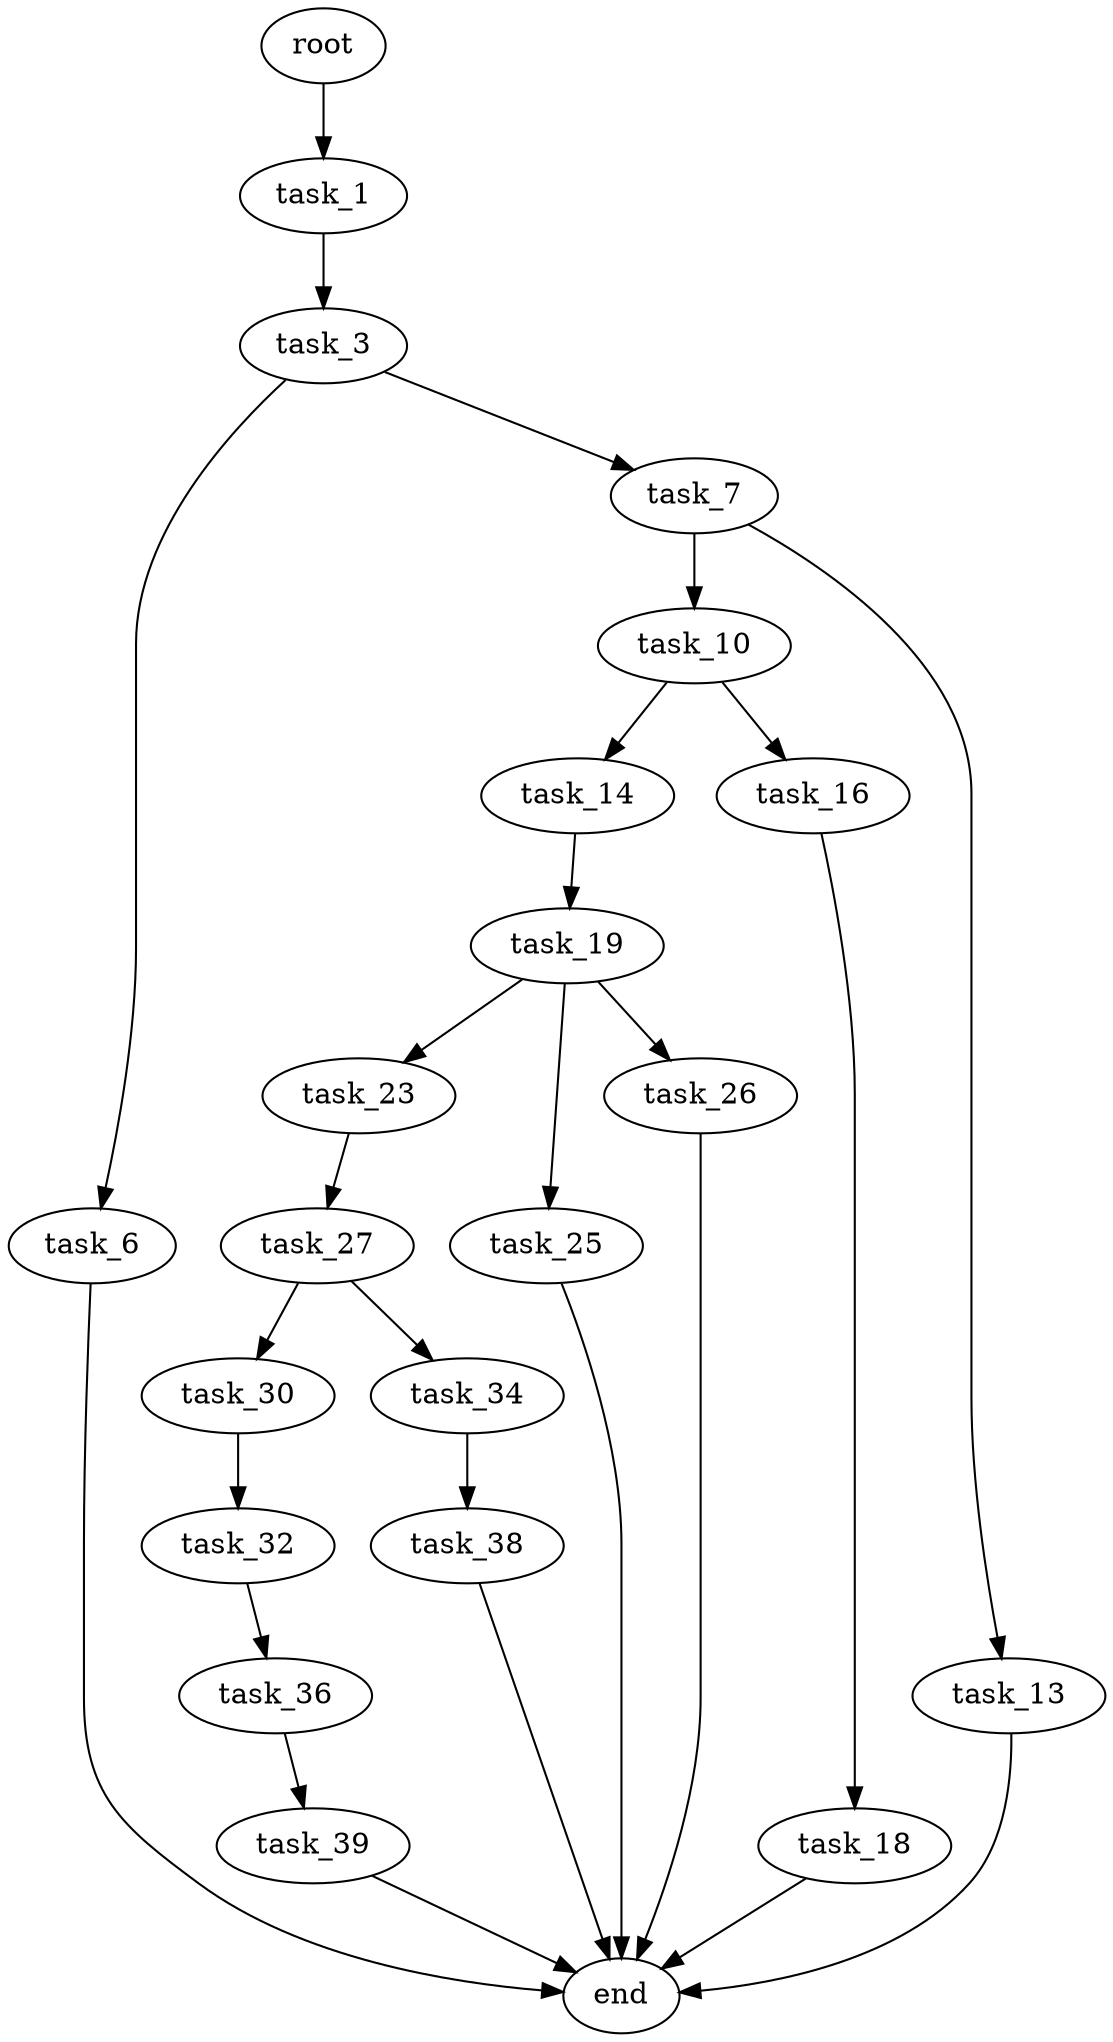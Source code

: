 digraph G {
  root [size="0.000000"];
  task_1 [size="637247512.000000"];
  task_3 [size="900424480.000000"];
  task_6 [size="1120959084103.000000"];
  task_7 [size="68719476736.000000"];
  end [size="0.000000"];
  task_10 [size="44465539258.000000"];
  task_13 [size="106481848816.000000"];
  task_14 [size="271860079325.000000"];
  task_16 [size="782757789696.000000"];
  task_19 [size="102066003722.000000"];
  task_18 [size="7371285920.000000"];
  task_23 [size="266889603576.000000"];
  task_25 [size="271218045585.000000"];
  task_26 [size="84184512380.000000"];
  task_27 [size="6631728234.000000"];
  task_30 [size="412037221627.000000"];
  task_34 [size="1073741824000.000000"];
  task_32 [size="18951241555.000000"];
  task_36 [size="12680198042.000000"];
  task_38 [size="17814446430.000000"];
  task_39 [size="887723106433.000000"];

  root -> task_1 [size="1.000000"];
  task_1 -> task_3 [size="33554432.000000"];
  task_3 -> task_6 [size="75497472.000000"];
  task_3 -> task_7 [size="75497472.000000"];
  task_6 -> end [size="1.000000"];
  task_7 -> task_10 [size="134217728.000000"];
  task_7 -> task_13 [size="134217728.000000"];
  task_10 -> task_14 [size="33554432.000000"];
  task_10 -> task_16 [size="33554432.000000"];
  task_13 -> end [size="1.000000"];
  task_14 -> task_19 [size="209715200.000000"];
  task_16 -> task_18 [size="679477248.000000"];
  task_19 -> task_23 [size="75497472.000000"];
  task_19 -> task_25 [size="75497472.000000"];
  task_19 -> task_26 [size="75497472.000000"];
  task_18 -> end [size="1.000000"];
  task_23 -> task_27 [size="301989888.000000"];
  task_25 -> end [size="1.000000"];
  task_26 -> end [size="1.000000"];
  task_27 -> task_30 [size="134217728.000000"];
  task_27 -> task_34 [size="134217728.000000"];
  task_30 -> task_32 [size="411041792.000000"];
  task_34 -> task_38 [size="838860800.000000"];
  task_32 -> task_36 [size="679477248.000000"];
  task_36 -> task_39 [size="679477248.000000"];
  task_38 -> end [size="1.000000"];
  task_39 -> end [size="1.000000"];
}
